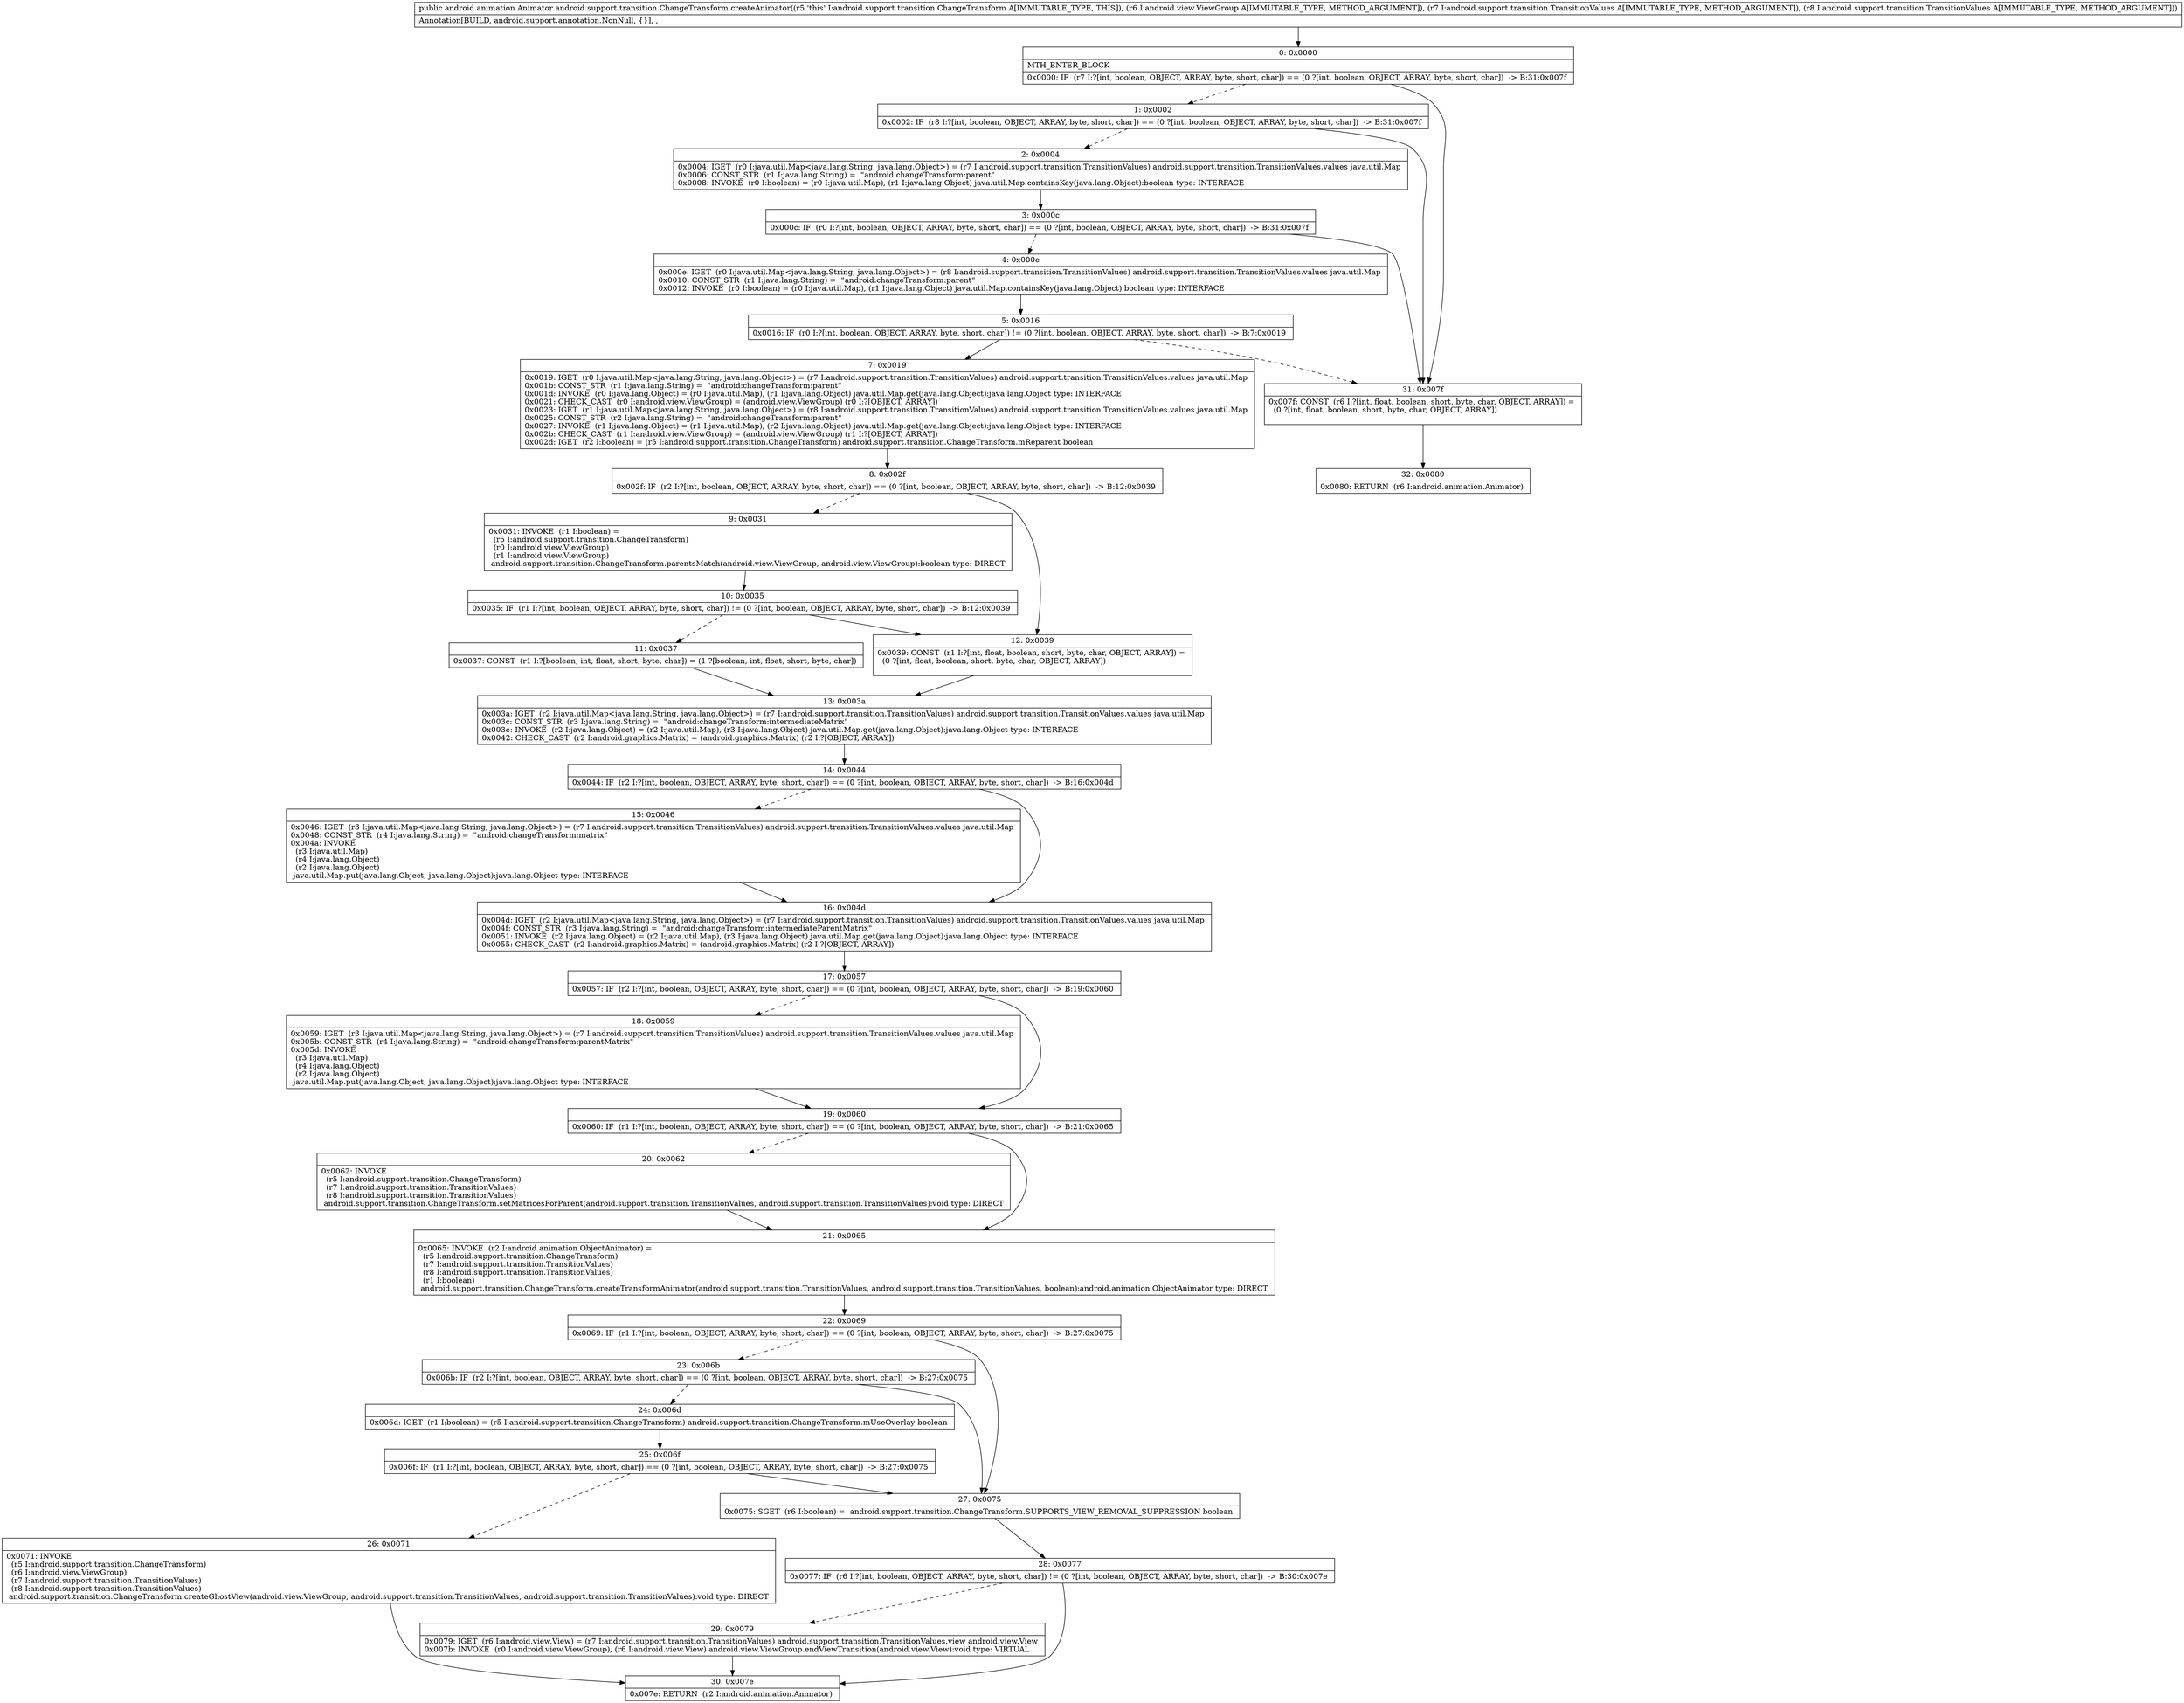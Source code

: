 digraph "CFG forandroid.support.transition.ChangeTransform.createAnimator(Landroid\/view\/ViewGroup;Landroid\/support\/transition\/TransitionValues;Landroid\/support\/transition\/TransitionValues;)Landroid\/animation\/Animator;" {
Node_0 [shape=record,label="{0\:\ 0x0000|MTH_ENTER_BLOCK\l|0x0000: IF  (r7 I:?[int, boolean, OBJECT, ARRAY, byte, short, char]) == (0 ?[int, boolean, OBJECT, ARRAY, byte, short, char])  \-\> B:31:0x007f \l}"];
Node_1 [shape=record,label="{1\:\ 0x0002|0x0002: IF  (r8 I:?[int, boolean, OBJECT, ARRAY, byte, short, char]) == (0 ?[int, boolean, OBJECT, ARRAY, byte, short, char])  \-\> B:31:0x007f \l}"];
Node_2 [shape=record,label="{2\:\ 0x0004|0x0004: IGET  (r0 I:java.util.Map\<java.lang.String, java.lang.Object\>) = (r7 I:android.support.transition.TransitionValues) android.support.transition.TransitionValues.values java.util.Map \l0x0006: CONST_STR  (r1 I:java.lang.String) =  \"android:changeTransform:parent\" \l0x0008: INVOKE  (r0 I:boolean) = (r0 I:java.util.Map), (r1 I:java.lang.Object) java.util.Map.containsKey(java.lang.Object):boolean type: INTERFACE \l}"];
Node_3 [shape=record,label="{3\:\ 0x000c|0x000c: IF  (r0 I:?[int, boolean, OBJECT, ARRAY, byte, short, char]) == (0 ?[int, boolean, OBJECT, ARRAY, byte, short, char])  \-\> B:31:0x007f \l}"];
Node_4 [shape=record,label="{4\:\ 0x000e|0x000e: IGET  (r0 I:java.util.Map\<java.lang.String, java.lang.Object\>) = (r8 I:android.support.transition.TransitionValues) android.support.transition.TransitionValues.values java.util.Map \l0x0010: CONST_STR  (r1 I:java.lang.String) =  \"android:changeTransform:parent\" \l0x0012: INVOKE  (r0 I:boolean) = (r0 I:java.util.Map), (r1 I:java.lang.Object) java.util.Map.containsKey(java.lang.Object):boolean type: INTERFACE \l}"];
Node_5 [shape=record,label="{5\:\ 0x0016|0x0016: IF  (r0 I:?[int, boolean, OBJECT, ARRAY, byte, short, char]) != (0 ?[int, boolean, OBJECT, ARRAY, byte, short, char])  \-\> B:7:0x0019 \l}"];
Node_7 [shape=record,label="{7\:\ 0x0019|0x0019: IGET  (r0 I:java.util.Map\<java.lang.String, java.lang.Object\>) = (r7 I:android.support.transition.TransitionValues) android.support.transition.TransitionValues.values java.util.Map \l0x001b: CONST_STR  (r1 I:java.lang.String) =  \"android:changeTransform:parent\" \l0x001d: INVOKE  (r0 I:java.lang.Object) = (r0 I:java.util.Map), (r1 I:java.lang.Object) java.util.Map.get(java.lang.Object):java.lang.Object type: INTERFACE \l0x0021: CHECK_CAST  (r0 I:android.view.ViewGroup) = (android.view.ViewGroup) (r0 I:?[OBJECT, ARRAY]) \l0x0023: IGET  (r1 I:java.util.Map\<java.lang.String, java.lang.Object\>) = (r8 I:android.support.transition.TransitionValues) android.support.transition.TransitionValues.values java.util.Map \l0x0025: CONST_STR  (r2 I:java.lang.String) =  \"android:changeTransform:parent\" \l0x0027: INVOKE  (r1 I:java.lang.Object) = (r1 I:java.util.Map), (r2 I:java.lang.Object) java.util.Map.get(java.lang.Object):java.lang.Object type: INTERFACE \l0x002b: CHECK_CAST  (r1 I:android.view.ViewGroup) = (android.view.ViewGroup) (r1 I:?[OBJECT, ARRAY]) \l0x002d: IGET  (r2 I:boolean) = (r5 I:android.support.transition.ChangeTransform) android.support.transition.ChangeTransform.mReparent boolean \l}"];
Node_8 [shape=record,label="{8\:\ 0x002f|0x002f: IF  (r2 I:?[int, boolean, OBJECT, ARRAY, byte, short, char]) == (0 ?[int, boolean, OBJECT, ARRAY, byte, short, char])  \-\> B:12:0x0039 \l}"];
Node_9 [shape=record,label="{9\:\ 0x0031|0x0031: INVOKE  (r1 I:boolean) = \l  (r5 I:android.support.transition.ChangeTransform)\l  (r0 I:android.view.ViewGroup)\l  (r1 I:android.view.ViewGroup)\l android.support.transition.ChangeTransform.parentsMatch(android.view.ViewGroup, android.view.ViewGroup):boolean type: DIRECT \l}"];
Node_10 [shape=record,label="{10\:\ 0x0035|0x0035: IF  (r1 I:?[int, boolean, OBJECT, ARRAY, byte, short, char]) != (0 ?[int, boolean, OBJECT, ARRAY, byte, short, char])  \-\> B:12:0x0039 \l}"];
Node_11 [shape=record,label="{11\:\ 0x0037|0x0037: CONST  (r1 I:?[boolean, int, float, short, byte, char]) = (1 ?[boolean, int, float, short, byte, char]) \l}"];
Node_12 [shape=record,label="{12\:\ 0x0039|0x0039: CONST  (r1 I:?[int, float, boolean, short, byte, char, OBJECT, ARRAY]) = \l  (0 ?[int, float, boolean, short, byte, char, OBJECT, ARRAY])\l \l}"];
Node_13 [shape=record,label="{13\:\ 0x003a|0x003a: IGET  (r2 I:java.util.Map\<java.lang.String, java.lang.Object\>) = (r7 I:android.support.transition.TransitionValues) android.support.transition.TransitionValues.values java.util.Map \l0x003c: CONST_STR  (r3 I:java.lang.String) =  \"android:changeTransform:intermediateMatrix\" \l0x003e: INVOKE  (r2 I:java.lang.Object) = (r2 I:java.util.Map), (r3 I:java.lang.Object) java.util.Map.get(java.lang.Object):java.lang.Object type: INTERFACE \l0x0042: CHECK_CAST  (r2 I:android.graphics.Matrix) = (android.graphics.Matrix) (r2 I:?[OBJECT, ARRAY]) \l}"];
Node_14 [shape=record,label="{14\:\ 0x0044|0x0044: IF  (r2 I:?[int, boolean, OBJECT, ARRAY, byte, short, char]) == (0 ?[int, boolean, OBJECT, ARRAY, byte, short, char])  \-\> B:16:0x004d \l}"];
Node_15 [shape=record,label="{15\:\ 0x0046|0x0046: IGET  (r3 I:java.util.Map\<java.lang.String, java.lang.Object\>) = (r7 I:android.support.transition.TransitionValues) android.support.transition.TransitionValues.values java.util.Map \l0x0048: CONST_STR  (r4 I:java.lang.String) =  \"android:changeTransform:matrix\" \l0x004a: INVOKE  \l  (r3 I:java.util.Map)\l  (r4 I:java.lang.Object)\l  (r2 I:java.lang.Object)\l java.util.Map.put(java.lang.Object, java.lang.Object):java.lang.Object type: INTERFACE \l}"];
Node_16 [shape=record,label="{16\:\ 0x004d|0x004d: IGET  (r2 I:java.util.Map\<java.lang.String, java.lang.Object\>) = (r7 I:android.support.transition.TransitionValues) android.support.transition.TransitionValues.values java.util.Map \l0x004f: CONST_STR  (r3 I:java.lang.String) =  \"android:changeTransform:intermediateParentMatrix\" \l0x0051: INVOKE  (r2 I:java.lang.Object) = (r2 I:java.util.Map), (r3 I:java.lang.Object) java.util.Map.get(java.lang.Object):java.lang.Object type: INTERFACE \l0x0055: CHECK_CAST  (r2 I:android.graphics.Matrix) = (android.graphics.Matrix) (r2 I:?[OBJECT, ARRAY]) \l}"];
Node_17 [shape=record,label="{17\:\ 0x0057|0x0057: IF  (r2 I:?[int, boolean, OBJECT, ARRAY, byte, short, char]) == (0 ?[int, boolean, OBJECT, ARRAY, byte, short, char])  \-\> B:19:0x0060 \l}"];
Node_18 [shape=record,label="{18\:\ 0x0059|0x0059: IGET  (r3 I:java.util.Map\<java.lang.String, java.lang.Object\>) = (r7 I:android.support.transition.TransitionValues) android.support.transition.TransitionValues.values java.util.Map \l0x005b: CONST_STR  (r4 I:java.lang.String) =  \"android:changeTransform:parentMatrix\" \l0x005d: INVOKE  \l  (r3 I:java.util.Map)\l  (r4 I:java.lang.Object)\l  (r2 I:java.lang.Object)\l java.util.Map.put(java.lang.Object, java.lang.Object):java.lang.Object type: INTERFACE \l}"];
Node_19 [shape=record,label="{19\:\ 0x0060|0x0060: IF  (r1 I:?[int, boolean, OBJECT, ARRAY, byte, short, char]) == (0 ?[int, boolean, OBJECT, ARRAY, byte, short, char])  \-\> B:21:0x0065 \l}"];
Node_20 [shape=record,label="{20\:\ 0x0062|0x0062: INVOKE  \l  (r5 I:android.support.transition.ChangeTransform)\l  (r7 I:android.support.transition.TransitionValues)\l  (r8 I:android.support.transition.TransitionValues)\l android.support.transition.ChangeTransform.setMatricesForParent(android.support.transition.TransitionValues, android.support.transition.TransitionValues):void type: DIRECT \l}"];
Node_21 [shape=record,label="{21\:\ 0x0065|0x0065: INVOKE  (r2 I:android.animation.ObjectAnimator) = \l  (r5 I:android.support.transition.ChangeTransform)\l  (r7 I:android.support.transition.TransitionValues)\l  (r8 I:android.support.transition.TransitionValues)\l  (r1 I:boolean)\l android.support.transition.ChangeTransform.createTransformAnimator(android.support.transition.TransitionValues, android.support.transition.TransitionValues, boolean):android.animation.ObjectAnimator type: DIRECT \l}"];
Node_22 [shape=record,label="{22\:\ 0x0069|0x0069: IF  (r1 I:?[int, boolean, OBJECT, ARRAY, byte, short, char]) == (0 ?[int, boolean, OBJECT, ARRAY, byte, short, char])  \-\> B:27:0x0075 \l}"];
Node_23 [shape=record,label="{23\:\ 0x006b|0x006b: IF  (r2 I:?[int, boolean, OBJECT, ARRAY, byte, short, char]) == (0 ?[int, boolean, OBJECT, ARRAY, byte, short, char])  \-\> B:27:0x0075 \l}"];
Node_24 [shape=record,label="{24\:\ 0x006d|0x006d: IGET  (r1 I:boolean) = (r5 I:android.support.transition.ChangeTransform) android.support.transition.ChangeTransform.mUseOverlay boolean \l}"];
Node_25 [shape=record,label="{25\:\ 0x006f|0x006f: IF  (r1 I:?[int, boolean, OBJECT, ARRAY, byte, short, char]) == (0 ?[int, boolean, OBJECT, ARRAY, byte, short, char])  \-\> B:27:0x0075 \l}"];
Node_26 [shape=record,label="{26\:\ 0x0071|0x0071: INVOKE  \l  (r5 I:android.support.transition.ChangeTransform)\l  (r6 I:android.view.ViewGroup)\l  (r7 I:android.support.transition.TransitionValues)\l  (r8 I:android.support.transition.TransitionValues)\l android.support.transition.ChangeTransform.createGhostView(android.view.ViewGroup, android.support.transition.TransitionValues, android.support.transition.TransitionValues):void type: DIRECT \l}"];
Node_27 [shape=record,label="{27\:\ 0x0075|0x0075: SGET  (r6 I:boolean) =  android.support.transition.ChangeTransform.SUPPORTS_VIEW_REMOVAL_SUPPRESSION boolean \l}"];
Node_28 [shape=record,label="{28\:\ 0x0077|0x0077: IF  (r6 I:?[int, boolean, OBJECT, ARRAY, byte, short, char]) != (0 ?[int, boolean, OBJECT, ARRAY, byte, short, char])  \-\> B:30:0x007e \l}"];
Node_29 [shape=record,label="{29\:\ 0x0079|0x0079: IGET  (r6 I:android.view.View) = (r7 I:android.support.transition.TransitionValues) android.support.transition.TransitionValues.view android.view.View \l0x007b: INVOKE  (r0 I:android.view.ViewGroup), (r6 I:android.view.View) android.view.ViewGroup.endViewTransition(android.view.View):void type: VIRTUAL \l}"];
Node_30 [shape=record,label="{30\:\ 0x007e|0x007e: RETURN  (r2 I:android.animation.Animator) \l}"];
Node_31 [shape=record,label="{31\:\ 0x007f|0x007f: CONST  (r6 I:?[int, float, boolean, short, byte, char, OBJECT, ARRAY]) = \l  (0 ?[int, float, boolean, short, byte, char, OBJECT, ARRAY])\l \l}"];
Node_32 [shape=record,label="{32\:\ 0x0080|0x0080: RETURN  (r6 I:android.animation.Animator) \l}"];
MethodNode[shape=record,label="{public android.animation.Animator android.support.transition.ChangeTransform.createAnimator((r5 'this' I:android.support.transition.ChangeTransform A[IMMUTABLE_TYPE, THIS]), (r6 I:android.view.ViewGroup A[IMMUTABLE_TYPE, METHOD_ARGUMENT]), (r7 I:android.support.transition.TransitionValues A[IMMUTABLE_TYPE, METHOD_ARGUMENT]), (r8 I:android.support.transition.TransitionValues A[IMMUTABLE_TYPE, METHOD_ARGUMENT]))  | Annotation[BUILD, android.support.annotation.NonNull, \{\}], , \l}"];
MethodNode -> Node_0;
Node_0 -> Node_1[style=dashed];
Node_0 -> Node_31;
Node_1 -> Node_2[style=dashed];
Node_1 -> Node_31;
Node_2 -> Node_3;
Node_3 -> Node_4[style=dashed];
Node_3 -> Node_31;
Node_4 -> Node_5;
Node_5 -> Node_7;
Node_5 -> Node_31[style=dashed];
Node_7 -> Node_8;
Node_8 -> Node_9[style=dashed];
Node_8 -> Node_12;
Node_9 -> Node_10;
Node_10 -> Node_11[style=dashed];
Node_10 -> Node_12;
Node_11 -> Node_13;
Node_12 -> Node_13;
Node_13 -> Node_14;
Node_14 -> Node_15[style=dashed];
Node_14 -> Node_16;
Node_15 -> Node_16;
Node_16 -> Node_17;
Node_17 -> Node_18[style=dashed];
Node_17 -> Node_19;
Node_18 -> Node_19;
Node_19 -> Node_20[style=dashed];
Node_19 -> Node_21;
Node_20 -> Node_21;
Node_21 -> Node_22;
Node_22 -> Node_23[style=dashed];
Node_22 -> Node_27;
Node_23 -> Node_24[style=dashed];
Node_23 -> Node_27;
Node_24 -> Node_25;
Node_25 -> Node_26[style=dashed];
Node_25 -> Node_27;
Node_26 -> Node_30;
Node_27 -> Node_28;
Node_28 -> Node_29[style=dashed];
Node_28 -> Node_30;
Node_29 -> Node_30;
Node_31 -> Node_32;
}

